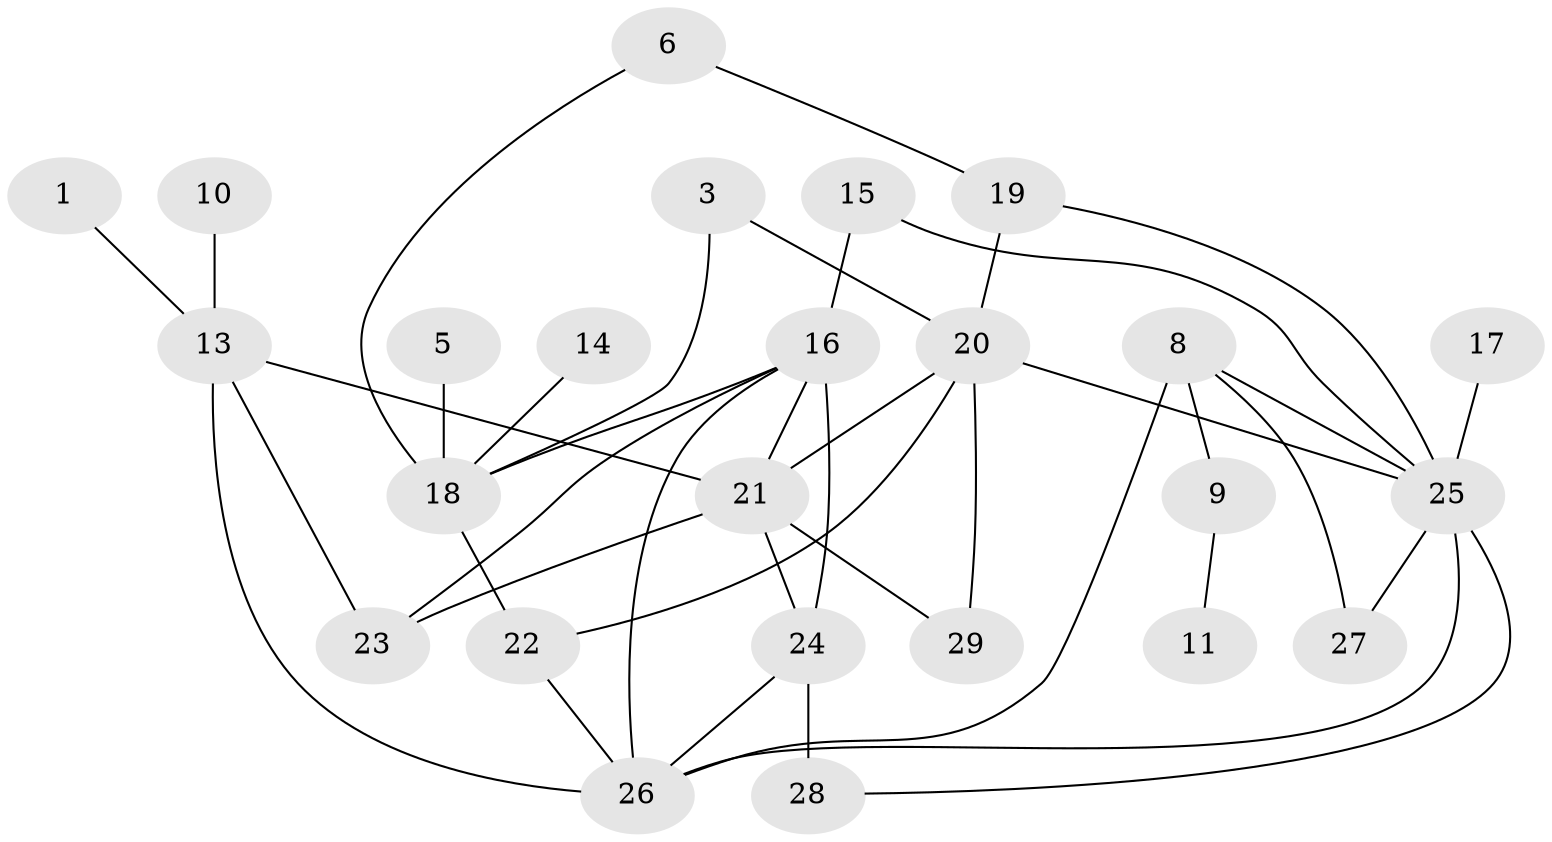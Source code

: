 // original degree distribution, {3: 0.22413793103448276, 1: 0.1896551724137931, 4: 0.1724137931034483, 2: 0.20689655172413793, 5: 0.10344827586206896, 0: 0.05172413793103448, 6: 0.05172413793103448}
// Generated by graph-tools (version 1.1) at 2025/49/03/09/25 03:49:07]
// undirected, 25 vertices, 40 edges
graph export_dot {
graph [start="1"]
  node [color=gray90,style=filled];
  1;
  3;
  5;
  6;
  8;
  9;
  10;
  11;
  13;
  14;
  15;
  16;
  17;
  18;
  19;
  20;
  21;
  22;
  23;
  24;
  25;
  26;
  27;
  28;
  29;
  1 -- 13 [weight=1.0];
  3 -- 18 [weight=1.0];
  3 -- 20 [weight=1.0];
  5 -- 18 [weight=1.0];
  6 -- 18 [weight=1.0];
  6 -- 19 [weight=1.0];
  8 -- 9 [weight=1.0];
  8 -- 25 [weight=1.0];
  8 -- 26 [weight=1.0];
  8 -- 27 [weight=1.0];
  9 -- 11 [weight=1.0];
  10 -- 13 [weight=2.0];
  13 -- 21 [weight=2.0];
  13 -- 23 [weight=1.0];
  13 -- 26 [weight=1.0];
  14 -- 18 [weight=1.0];
  15 -- 16 [weight=1.0];
  15 -- 25 [weight=1.0];
  16 -- 18 [weight=1.0];
  16 -- 21 [weight=1.0];
  16 -- 23 [weight=1.0];
  16 -- 24 [weight=1.0];
  16 -- 26 [weight=2.0];
  17 -- 25 [weight=2.0];
  18 -- 22 [weight=1.0];
  19 -- 20 [weight=1.0];
  19 -- 25 [weight=1.0];
  20 -- 21 [weight=3.0];
  20 -- 22 [weight=1.0];
  20 -- 25 [weight=2.0];
  20 -- 29 [weight=1.0];
  21 -- 23 [weight=1.0];
  21 -- 24 [weight=1.0];
  21 -- 29 [weight=1.0];
  22 -- 26 [weight=2.0];
  24 -- 26 [weight=1.0];
  24 -- 28 [weight=2.0];
  25 -- 26 [weight=1.0];
  25 -- 27 [weight=1.0];
  25 -- 28 [weight=1.0];
}
